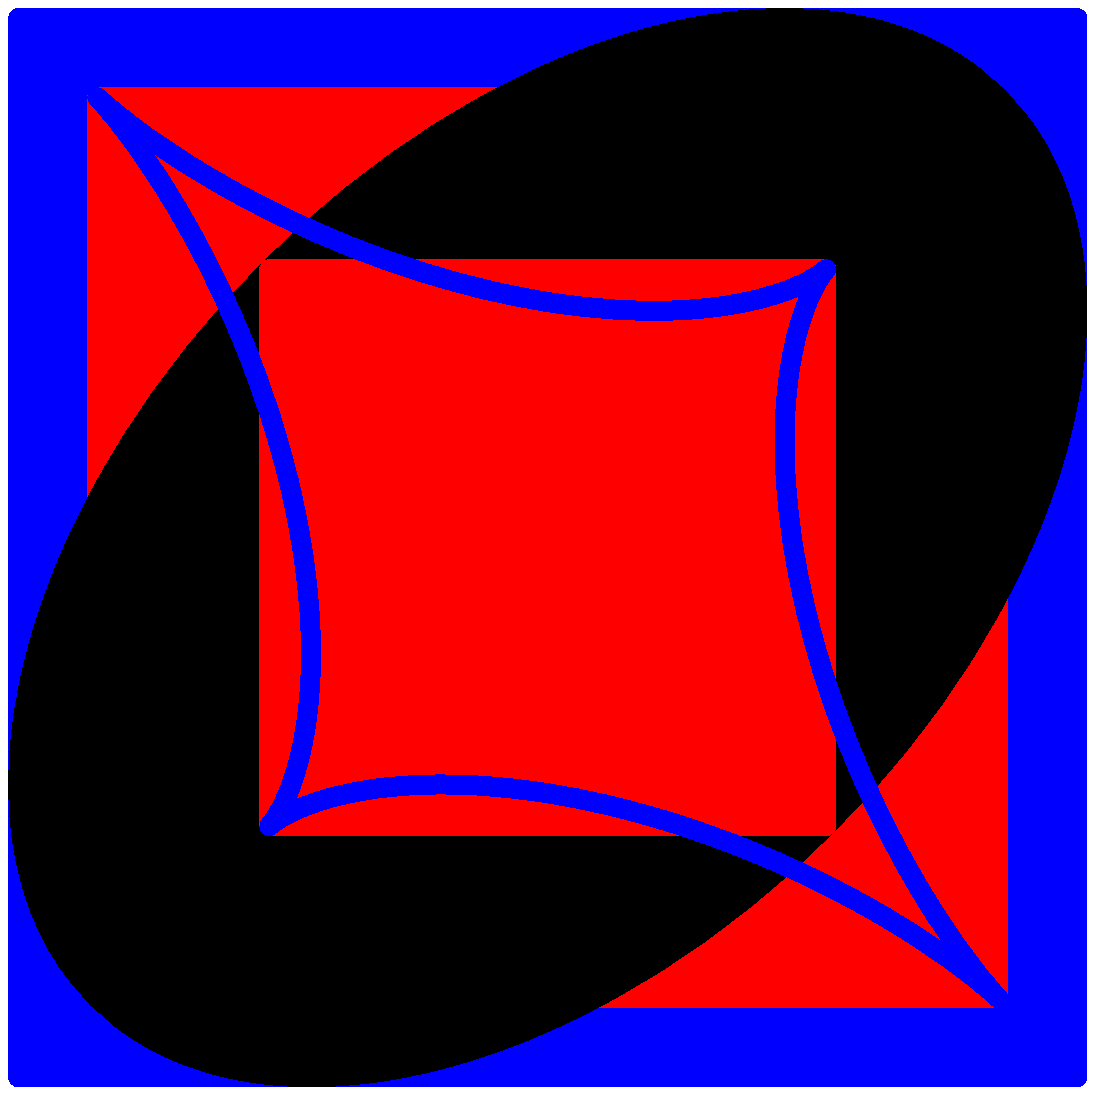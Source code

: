 % goldenellipse.mp
% L. Nobre G.
% 2012

beginfig(1);
  numeric u, phi, i, dstep, goldang;
  pen thepen;
  path ellia, ellib, ellic, ellid, ellip;
  path evola, evolb, evolc, evold, evolu;
  path squar;
  pair paira, pairb, pairc, paird;
  pair ellfa, squab, ellfc, squad;
  pair goldp;
  u = 5cm;
  phi = 0.5*(1+sqrt(5));
  dstep = 5;
  goldang = angle(1,1/phi);
  thepen = pencircle scaled 0.05u;
  paira = (phi,0);
  pairb = (0,1);
  pairc = (-phi,0);
  paird = (0,-1);
  ellfa = (1,0);
  squab = (0,-phi);
  ellfc = (-1,0);
  squad = (0,phi);
  goldp = (phi*cosd(goldang),sind(goldang));
  ellia = (phi*cosd(dstep),sind(dstep))
    for i=2dstep step dstep until 90-dstep:
    ..(phi*cosd(i),sind(i))
  endfor;
  ellib = reverse ellia xscaled -1;
  ellic = ellia scaled -1;
  ellid = reverse ellia yscaled -1;
  ellip = paira--ellia--pairb--ellib--pairc--ellic--paird--ellid--cycle;
  evola = (cosd(dstep)**3,-phi*(sind(dstep)**3))
    for i=2dstep step dstep until 90-dstep:
    ..(cosd(i)**3,-phi*(sind(i)**3))
  endfor;
  evolb = reverse evola xscaled -1;
  evolc = evola scaled -1;
  evold = reverse evola yscaled -1;
  evolu = ellfa--evola--squab--evolb--ellfc--evolc--squad--evold--cycle;
  squar = paira--squab--pairc--squad--cycle;
  z1 = goldp+whatever*(1,-1);
  y1 = 0;
  fill (x1,0)--(0,x1)--(-x1,0)--(0,-x1)--cycle withcolor blue;
  fill squar withcolor red;
  fill ellip;
  fill ellfa--pairb--ellfc--paird--cycle withcolor red;
  draw evolu withcolor blue;
  picture tmp;
  tmp = currentpicture;
  currentpicture := nullpicture;
  draw tmp rotated 45 scaled u shifted (10.5cm,14cm) withpen thepen;
endfig;
end.